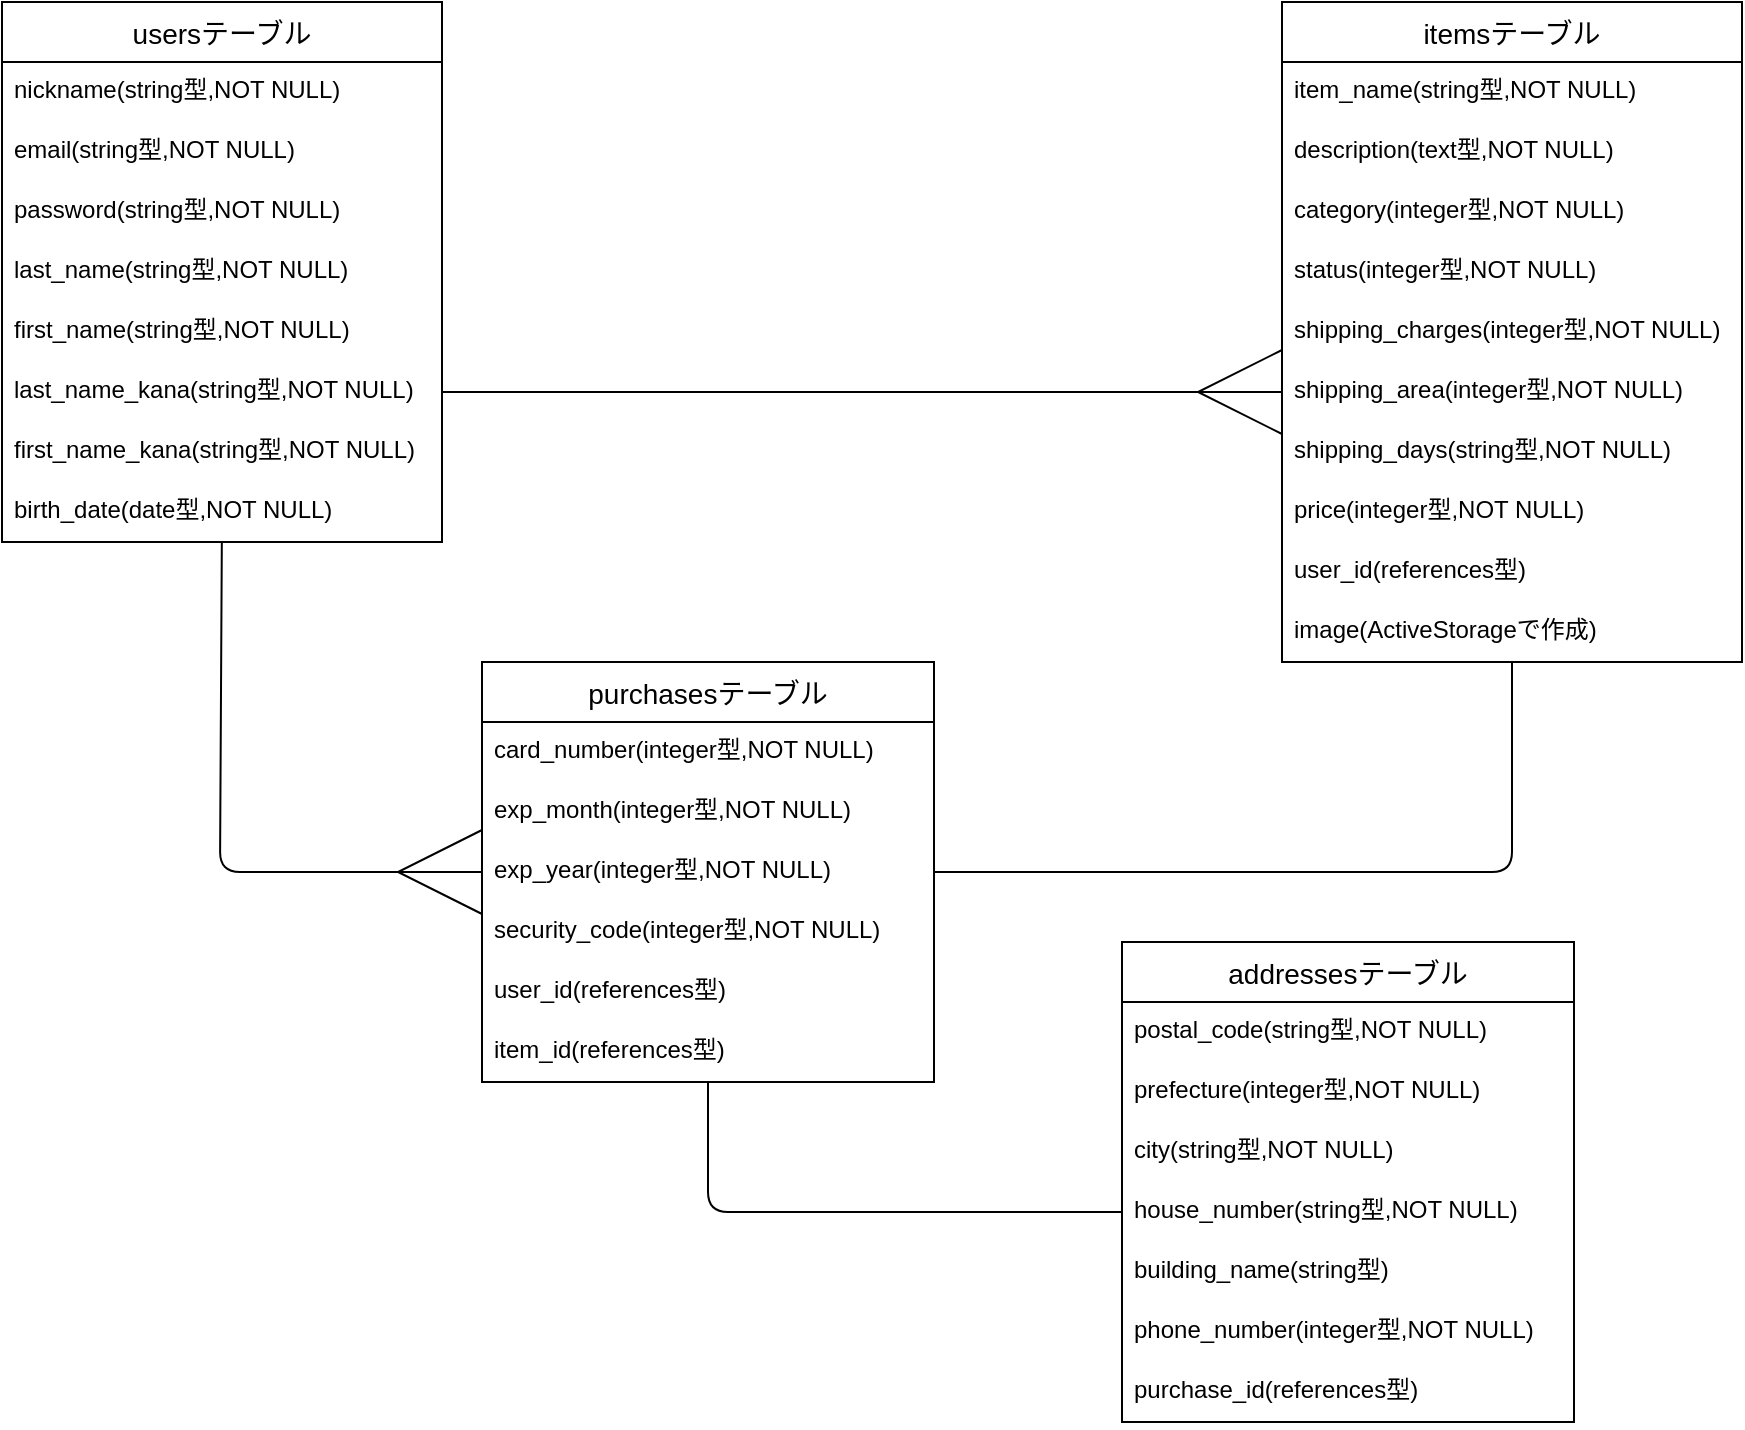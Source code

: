 <mxfile>
    <diagram id="kFb58lksF8aHzTHOovRK" name="ページ1">
        <mxGraphModel dx="926" dy="583" grid="1" gridSize="10" guides="1" tooltips="1" connect="1" arrows="1" fold="1" page="1" pageScale="1" pageWidth="1169" pageHeight="827" background="#ffffff" math="0" shadow="0">
            <root>
                <mxCell id="0"/>
                <mxCell id="1" parent="0"/>
                <mxCell id="15" value="usersテーブル" style="swimlane;fontStyle=0;childLayout=stackLayout;horizontal=1;startSize=30;horizontalStack=0;resizeParent=1;resizeParentMax=0;resizeLast=0;collapsible=1;marginBottom=0;align=center;fontSize=14;" parent="1" vertex="1">
                    <mxGeometry x="80" y="70" width="220" height="270" as="geometry">
                        <mxRectangle x="20" y="100" width="70" height="26" as="alternateBounds"/>
                    </mxGeometry>
                </mxCell>
                <mxCell id="16" value="nickname(string型,NOT NULL)" style="text;strokeColor=none;fillColor=none;spacingLeft=4;spacingRight=4;overflow=hidden;rotatable=0;points=[[0,0.5],[1,0.5]];portConstraint=eastwest;fontSize=12;" parent="15" vertex="1">
                    <mxGeometry y="30" width="220" height="30" as="geometry"/>
                </mxCell>
                <mxCell id="17" value="email(string型,NOT NULL)" style="text;strokeColor=none;fillColor=none;spacingLeft=4;spacingRight=4;overflow=hidden;rotatable=0;points=[[0,0.5],[1,0.5]];portConstraint=eastwest;fontSize=12;" parent="15" vertex="1">
                    <mxGeometry y="60" width="220" height="30" as="geometry"/>
                </mxCell>
                <object label="password(string型,NOT NULL)" item4="" id="18">
                    <mxCell style="text;strokeColor=none;fillColor=none;spacingLeft=4;spacingRight=4;overflow=hidden;rotatable=0;points=[[0,0.5],[1,0.5]];portConstraint=eastwest;fontSize=12;direction=east;" parent="15" vertex="1">
                        <mxGeometry y="90" width="220" height="30" as="geometry"/>
                    </mxCell>
                </object>
                <mxCell id="19" value="last_name(string型,NOT NULL)" style="text;strokeColor=none;fillColor=none;spacingLeft=4;spacingRight=4;overflow=hidden;rotatable=0;points=[[0,0.5],[1,0.5]];portConstraint=eastwest;fontSize=12;" parent="15" vertex="1">
                    <mxGeometry y="120" width="220" height="30" as="geometry"/>
                </mxCell>
                <mxCell id="21" value="first_name(string型,NOT NULL)" style="text;strokeColor=none;fillColor=none;spacingLeft=4;spacingRight=4;overflow=hidden;rotatable=0;points=[[0,0.5],[1,0.5]];portConstraint=eastwest;fontSize=12;" parent="15" vertex="1">
                    <mxGeometry y="150" width="220" height="30" as="geometry"/>
                </mxCell>
                <mxCell id="22" value="last_name_kana(string型,NOT NULL)" style="text;strokeColor=none;fillColor=none;spacingLeft=4;spacingRight=4;overflow=hidden;rotatable=0;points=[[0,0.5],[1,0.5]];portConstraint=eastwest;fontSize=12;" parent="15" vertex="1">
                    <mxGeometry y="180" width="220" height="30" as="geometry"/>
                </mxCell>
                <mxCell id="23" value="first_name_kana(string型,NOT NULL)" style="text;strokeColor=none;fillColor=none;spacingLeft=4;spacingRight=4;overflow=hidden;rotatable=0;points=[[0,0.5],[1,0.5]];portConstraint=eastwest;fontSize=12;" parent="15" vertex="1">
                    <mxGeometry y="210" width="220" height="30" as="geometry"/>
                </mxCell>
                <mxCell id="24" value="birth_date(date型,NOT NULL)" style="text;strokeColor=none;fillColor=none;spacingLeft=4;spacingRight=4;overflow=hidden;rotatable=0;points=[[0,0.5],[1,0.5]];portConstraint=eastwest;fontSize=12;" parent="15" vertex="1">
                    <mxGeometry y="240" width="220" height="30" as="geometry"/>
                </mxCell>
                <mxCell id="28" value="itemsテーブル" style="swimlane;fontStyle=0;childLayout=stackLayout;horizontal=1;startSize=30;horizontalStack=0;resizeParent=1;resizeParentMax=0;resizeLast=0;collapsible=1;marginBottom=0;align=center;fontSize=14;" parent="1" vertex="1">
                    <mxGeometry x="720" y="70" width="230" height="330" as="geometry">
                        <mxRectangle x="20" y="100" width="70" height="26" as="alternateBounds"/>
                    </mxGeometry>
                </mxCell>
                <mxCell id="30" value="item_name(string型,NOT NULL)" style="text;strokeColor=none;fillColor=none;spacingLeft=4;spacingRight=4;overflow=hidden;rotatable=0;points=[[0,0.5],[1,0.5]];portConstraint=eastwest;fontSize=12;" parent="28" vertex="1">
                    <mxGeometry y="30" width="230" height="30" as="geometry"/>
                </mxCell>
                <object label="description(text型,NOT NULL)" item4="" id="31">
                    <mxCell style="text;strokeColor=none;fillColor=none;spacingLeft=4;spacingRight=4;overflow=hidden;rotatable=0;points=[[0,0.5],[1,0.5]];portConstraint=eastwest;fontSize=12;direction=east;" parent="28" vertex="1">
                        <mxGeometry y="60" width="230" height="30" as="geometry"/>
                    </mxCell>
                </object>
                <mxCell id="32" value="category(integer型,NOT NULL)" style="text;strokeColor=none;fillColor=none;spacingLeft=4;spacingRight=4;overflow=hidden;rotatable=0;points=[[0,0.5],[1,0.5]];portConstraint=eastwest;fontSize=12;" parent="28" vertex="1">
                    <mxGeometry y="90" width="230" height="30" as="geometry"/>
                </mxCell>
                <mxCell id="33" value="status(integer型,NOT NULL)" style="text;strokeColor=none;fillColor=none;spacingLeft=4;spacingRight=4;overflow=hidden;rotatable=0;points=[[0,0.5],[1,0.5]];portConstraint=eastwest;fontSize=12;" parent="28" vertex="1">
                    <mxGeometry y="120" width="230" height="30" as="geometry"/>
                </mxCell>
                <mxCell id="34" value="shipping_charges(integer型,NOT NULL)" style="text;strokeColor=none;fillColor=none;spacingLeft=4;spacingRight=4;overflow=hidden;rotatable=0;points=[[0,0.5],[1,0.5]];portConstraint=eastwest;fontSize=12;" parent="28" vertex="1">
                    <mxGeometry y="150" width="230" height="30" as="geometry"/>
                </mxCell>
                <mxCell id="35" value="shipping_area(integer型,NOT NULL)" style="text;strokeColor=none;fillColor=none;spacingLeft=4;spacingRight=4;overflow=hidden;rotatable=0;points=[[0,0.5],[1,0.5]];portConstraint=eastwest;fontSize=12;" parent="28" vertex="1">
                    <mxGeometry y="180" width="230" height="30" as="geometry"/>
                </mxCell>
                <mxCell id="36" value="shipping_days(string型,NOT NULL)" style="text;strokeColor=none;fillColor=none;spacingLeft=4;spacingRight=4;overflow=hidden;rotatable=0;points=[[0,0.5],[1,0.5]];portConstraint=eastwest;fontSize=12;" parent="28" vertex="1">
                    <mxGeometry y="210" width="230" height="30" as="geometry"/>
                </mxCell>
                <mxCell id="40" value="price(integer型,NOT NULL)" style="text;strokeColor=none;fillColor=none;spacingLeft=4;spacingRight=4;overflow=hidden;rotatable=0;points=[[0,0.5],[1,0.5]];portConstraint=eastwest;fontSize=12;labelBackgroundColor=none;" parent="28" vertex="1">
                    <mxGeometry y="240" width="230" height="30" as="geometry"/>
                </mxCell>
                <mxCell id="39" value="user_id(references型)" style="text;strokeColor=none;fillColor=none;spacingLeft=4;spacingRight=4;overflow=hidden;rotatable=0;points=[[0,0.5],[1,0.5]];portConstraint=eastwest;fontSize=12;labelBackgroundColor=none;" parent="28" vertex="1">
                    <mxGeometry y="270" width="230" height="30" as="geometry"/>
                </mxCell>
                <mxCell id="29" value="image(ActiveStorageで作成)" style="text;strokeColor=none;fillColor=none;spacingLeft=4;spacingRight=4;overflow=hidden;rotatable=0;points=[[0,0.5],[1,0.5]];portConstraint=eastwest;fontSize=12;" parent="28" vertex="1">
                    <mxGeometry y="300" width="230" height="30" as="geometry"/>
                </mxCell>
                <mxCell id="41" value="" style="fontSize=12;html=1;endArrow=ERmany;exitX=1;exitY=0.5;exitDx=0;exitDy=0;entryX=0;entryY=0.5;entryDx=0;entryDy=0;strokeWidth=1;jumpSize=5;endSize=40;" parent="1" source="22" target="35" edge="1">
                    <mxGeometry width="100" height="100" relative="1" as="geometry">
                        <mxPoint x="390" y="630" as="sourcePoint"/>
                        <mxPoint x="314" y="607" as="targetPoint"/>
                    </mxGeometry>
                </mxCell>
                <mxCell id="42" value="purchasesテーブル" style="swimlane;fontStyle=0;childLayout=stackLayout;horizontal=1;startSize=30;horizontalStack=0;resizeParent=1;resizeParentMax=0;resizeLast=0;collapsible=1;marginBottom=0;align=center;fontSize=14;" parent="1" vertex="1">
                    <mxGeometry x="320" y="400" width="226" height="210" as="geometry">
                        <mxRectangle x="20" y="100" width="70" height="26" as="alternateBounds"/>
                    </mxGeometry>
                </mxCell>
                <mxCell id="43" value="card_number(integer型,NOT NULL)" style="text;strokeColor=none;fillColor=none;spacingLeft=4;spacingRight=4;overflow=hidden;rotatable=0;points=[[0,0.5],[1,0.5]];portConstraint=eastwest;fontSize=12;" parent="42" vertex="1">
                    <mxGeometry y="30" width="226" height="30" as="geometry"/>
                </mxCell>
                <object label="exp_month(integer型,NOT NULL)" item4="" id="44">
                    <mxCell style="text;strokeColor=none;fillColor=none;spacingLeft=4;spacingRight=4;overflow=hidden;rotatable=0;points=[[0,0.5],[1,0.5]];portConstraint=eastwest;fontSize=12;direction=east;" parent="42" vertex="1">
                        <mxGeometry y="60" width="226" height="30" as="geometry"/>
                    </mxCell>
                </object>
                <object label="exp_year(integer型,NOT NULL)" item4="" id="54">
                    <mxCell style="text;strokeColor=none;fillColor=none;spacingLeft=4;spacingRight=4;overflow=hidden;rotatable=0;points=[[0,0.5],[1,0.5]];portConstraint=eastwest;fontSize=12;direction=east;" parent="42" vertex="1">
                        <mxGeometry y="90" width="226" height="30" as="geometry"/>
                    </mxCell>
                </object>
                <mxCell id="45" value="security_code(integer型,NOT NULL)" style="text;strokeColor=none;fillColor=none;spacingLeft=4;spacingRight=4;overflow=hidden;rotatable=0;points=[[0,0.5],[1,0.5]];portConstraint=eastwest;fontSize=12;" parent="42" vertex="1">
                    <mxGeometry y="120" width="226" height="30" as="geometry"/>
                </mxCell>
                <mxCell id="52" value="user_id(references型)" style="text;strokeColor=none;fillColor=none;spacingLeft=4;spacingRight=4;overflow=hidden;rotatable=0;points=[[0,0.5],[1,0.5]];portConstraint=eastwest;fontSize=12;" parent="42" vertex="1">
                    <mxGeometry y="150" width="226" height="30" as="geometry"/>
                </mxCell>
                <mxCell id="72" value="item_id(references型)" style="text;strokeColor=none;fillColor=none;spacingLeft=4;spacingRight=4;overflow=hidden;rotatable=0;points=[[0,0.5],[1,0.5]];portConstraint=eastwest;fontSize=12;" parent="42" vertex="1">
                    <mxGeometry y="180" width="226" height="30" as="geometry"/>
                </mxCell>
                <mxCell id="73" value="addressesテーブル" style="swimlane;fontStyle=0;childLayout=stackLayout;horizontal=1;startSize=30;horizontalStack=0;resizeParent=1;resizeParentMax=0;resizeLast=0;collapsible=1;marginBottom=0;align=center;fontSize=14;" parent="1" vertex="1">
                    <mxGeometry x="640" y="540" width="226" height="240" as="geometry">
                        <mxRectangle x="20" y="100" width="70" height="26" as="alternateBounds"/>
                    </mxGeometry>
                </mxCell>
                <mxCell id="78" value="postal_code(string型,NOT NULL)" style="text;strokeColor=none;fillColor=none;spacingLeft=4;spacingRight=4;overflow=hidden;rotatable=0;points=[[0,0.5],[1,0.5]];portConstraint=eastwest;fontSize=12;" parent="73" vertex="1">
                    <mxGeometry y="30" width="226" height="30" as="geometry"/>
                </mxCell>
                <mxCell id="79" value="prefecture(integer型,NOT NULL)" style="text;strokeColor=none;fillColor=none;spacingLeft=4;spacingRight=4;overflow=hidden;rotatable=0;points=[[0,0.5],[1,0.5]];portConstraint=eastwest;fontSize=12;" parent="73" vertex="1">
                    <mxGeometry y="60" width="226" height="30" as="geometry"/>
                </mxCell>
                <mxCell id="80" value="city(string型,NOT NULL)" style="text;strokeColor=none;fillColor=none;spacingLeft=4;spacingRight=4;overflow=hidden;rotatable=0;points=[[0,0.5],[1,0.5]];portConstraint=eastwest;fontSize=12;" parent="73" vertex="1">
                    <mxGeometry y="90" width="226" height="30" as="geometry"/>
                </mxCell>
                <mxCell id="81" value="house_number(string型,NOT NULL)" style="text;strokeColor=none;fillColor=none;spacingLeft=4;spacingRight=4;overflow=hidden;rotatable=0;points=[[0,0.5],[1,0.5]];portConstraint=eastwest;fontSize=12;" parent="73" vertex="1">
                    <mxGeometry y="120" width="226" height="30" as="geometry"/>
                </mxCell>
                <mxCell id="82" value="building_name(string型)" style="text;strokeColor=none;fillColor=none;spacingLeft=4;spacingRight=4;overflow=hidden;rotatable=0;points=[[0,0.5],[1,0.5]];portConstraint=eastwest;fontSize=12;" parent="73" vertex="1">
                    <mxGeometry y="150" width="226" height="30" as="geometry"/>
                </mxCell>
                <mxCell id="83" value="phone_number(integer型,NOT NULL)" style="text;strokeColor=none;fillColor=none;spacingLeft=4;spacingRight=4;overflow=hidden;rotatable=0;points=[[0,0.5],[1,0.5]];portConstraint=eastwest;fontSize=12;" parent="73" vertex="1">
                    <mxGeometry y="180" width="226" height="30" as="geometry"/>
                </mxCell>
                <mxCell id="85" value="purchase_id(references型)" style="text;strokeColor=none;fillColor=none;spacingLeft=4;spacingRight=4;overflow=hidden;rotatable=0;points=[[0,0.5],[1,0.5]];portConstraint=eastwest;fontSize=12;" parent="73" vertex="1">
                    <mxGeometry y="210" width="226" height="30" as="geometry"/>
                </mxCell>
                <mxCell id="87" value="" style="endArrow=none;html=1;rounded=1;exitX=1;exitY=0.5;exitDx=0;exitDy=0;" parent="1" source="54" target="29" edge="1">
                    <mxGeometry relative="1" as="geometry">
                        <mxPoint x="600" y="410" as="sourcePoint"/>
                        <mxPoint x="779" y="515" as="targetPoint"/>
                        <Array as="points">
                            <mxPoint x="835" y="505"/>
                        </Array>
                    </mxGeometry>
                </mxCell>
                <mxCell id="88" value="" style="endArrow=none;html=1;entryX=0;entryY=0.5;entryDx=0;entryDy=0;rounded=1;" parent="1" source="72" target="81" edge="1">
                    <mxGeometry relative="1" as="geometry">
                        <mxPoint x="400" y="745" as="sourcePoint"/>
                        <mxPoint x="665" y="640" as="targetPoint"/>
                        <Array as="points">
                            <mxPoint x="433" y="675"/>
                        </Array>
                    </mxGeometry>
                </mxCell>
                <mxCell id="91" value="" style="fontSize=12;html=1;endArrow=ERmany;entryX=0;entryY=0.5;entryDx=0;entryDy=0;strokeWidth=1;jumpSize=5;endSize=40;" parent="1" source="24" target="54" edge="1">
                    <mxGeometry width="100" height="100" relative="1" as="geometry">
                        <mxPoint x="189.9" y="370" as="sourcePoint"/>
                        <mxPoint x="580" y="609" as="targetPoint"/>
                        <Array as="points">
                            <mxPoint x="189" y="505"/>
                        </Array>
                    </mxGeometry>
                </mxCell>
            </root>
        </mxGraphModel>
    </diagram>
</mxfile>